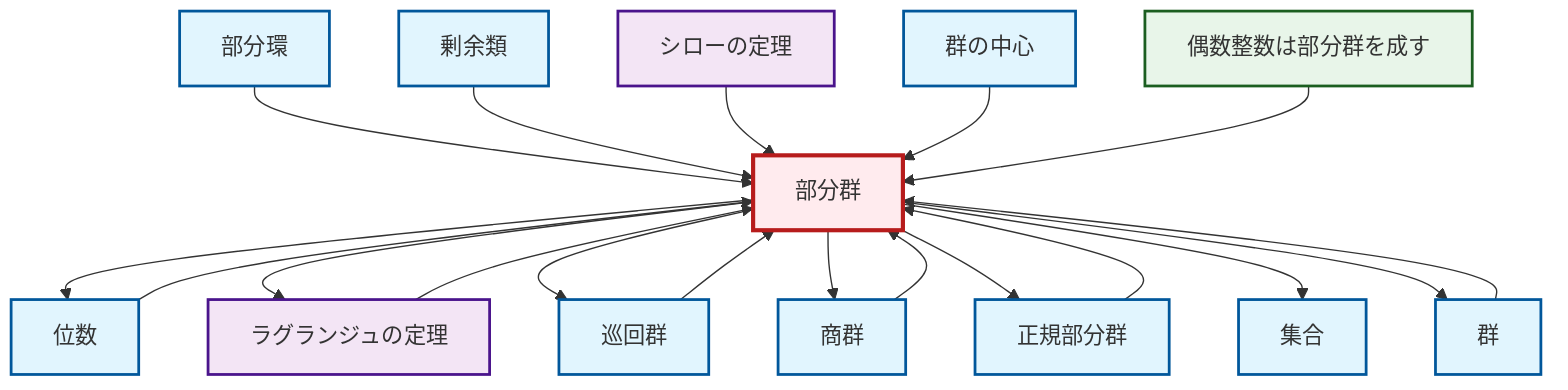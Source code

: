 graph TD
    classDef definition fill:#e1f5fe,stroke:#01579b,stroke-width:2px
    classDef theorem fill:#f3e5f5,stroke:#4a148c,stroke-width:2px
    classDef axiom fill:#fff3e0,stroke:#e65100,stroke-width:2px
    classDef example fill:#e8f5e9,stroke:#1b5e20,stroke-width:2px
    classDef current fill:#ffebee,stroke:#b71c1c,stroke-width:3px
    ex-even-integers-subgroup["偶数整数は部分群を成す"]:::example
    def-quotient-group["商群"]:::definition
    thm-sylow["シローの定理"]:::theorem
    def-cyclic-group["巡回群"]:::definition
    def-normal-subgroup["正規部分群"]:::definition
    def-group["群"]:::definition
    def-center-of-group["群の中心"]:::definition
    def-subgroup["部分群"]:::definition
    def-set["集合"]:::definition
    thm-lagrange["ラグランジュの定理"]:::theorem
    def-order["位数"]:::definition
    def-coset["剰余類"]:::definition
    def-subring["部分環"]:::definition
    def-quotient-group --> def-subgroup
    def-cyclic-group --> def-subgroup
    def-subgroup --> def-order
    def-subring --> def-subgroup
    def-normal-subgroup --> def-subgroup
    def-subgroup --> thm-lagrange
    def-coset --> def-subgroup
    def-group --> def-subgroup
    def-subgroup --> def-cyclic-group
    thm-sylow --> def-subgroup
    def-center-of-group --> def-subgroup
    thm-lagrange --> def-subgroup
    def-subgroup --> def-quotient-group
    ex-even-integers-subgroup --> def-subgroup
    def-order --> def-subgroup
    def-subgroup --> def-normal-subgroup
    def-subgroup --> def-set
    def-subgroup --> def-group
    class def-subgroup current